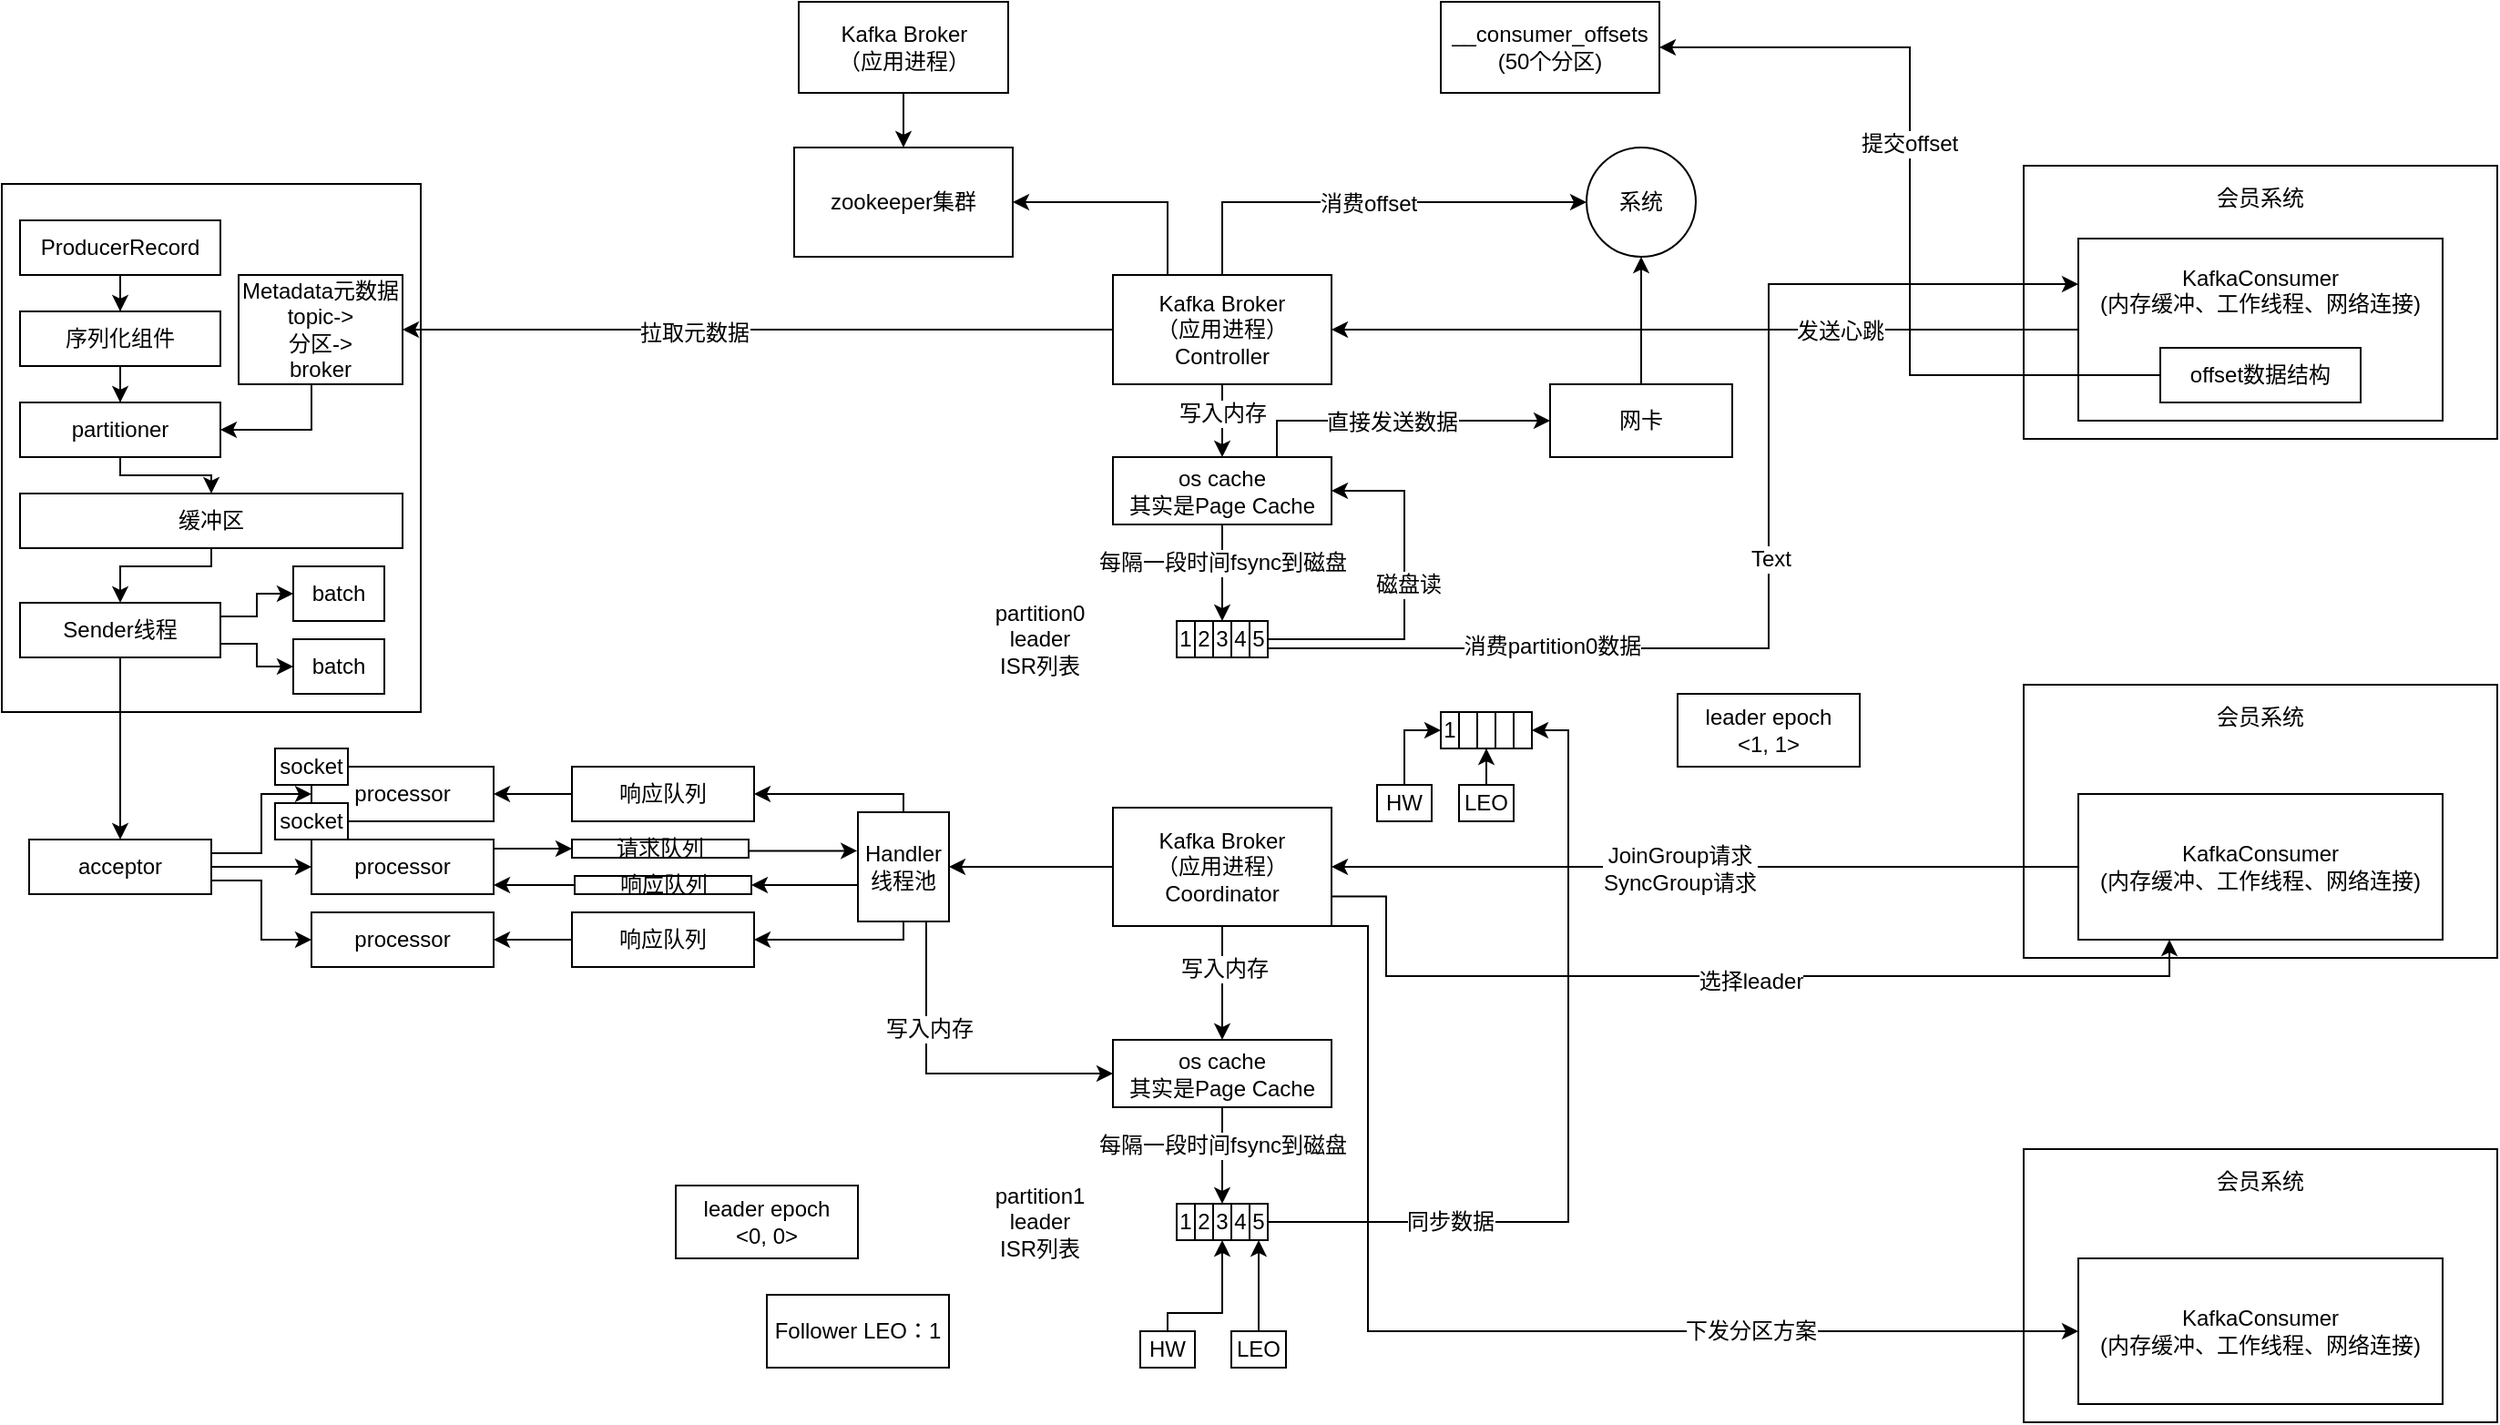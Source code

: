 <mxfile version="12.7.0" type="github">
  <diagram id="F9GoPBIL4Y2GwkQwNlgj" name="第 1 页">
    <mxGraphModel dx="1483" dy="783" grid="1" gridSize="10" guides="1" tooltips="1" connect="1" arrows="1" fold="1" page="1" pageScale="1" pageWidth="827" pageHeight="1169" math="0" shadow="0">
      <root>
        <mxCell id="0"/>
        <mxCell id="1" parent="0"/>
        <mxCell id="ZJF8en1MvVYXbwIb_WXR-1" value="" style="rounded=0;whiteSpace=wrap;html=1;" vertex="1" parent="1">
          <mxGeometry x="50" y="110" width="230" height="290" as="geometry"/>
        </mxCell>
        <mxCell id="ZJF8en1MvVYXbwIb_WXR-4" style="edgeStyle=orthogonalEdgeStyle;rounded=0;orthogonalLoop=1;jettySize=auto;html=1;entryX=0.5;entryY=0;entryDx=0;entryDy=0;" edge="1" parent="1" source="ZJF8en1MvVYXbwIb_WXR-2" target="ZJF8en1MvVYXbwIb_WXR-3">
          <mxGeometry relative="1" as="geometry"/>
        </mxCell>
        <mxCell id="ZJF8en1MvVYXbwIb_WXR-2" value="ProducerRecord" style="rounded=0;whiteSpace=wrap;html=1;" vertex="1" parent="1">
          <mxGeometry x="60" y="130" width="110" height="30" as="geometry"/>
        </mxCell>
        <mxCell id="ZJF8en1MvVYXbwIb_WXR-6" style="edgeStyle=orthogonalEdgeStyle;rounded=0;orthogonalLoop=1;jettySize=auto;html=1;entryX=0.5;entryY=0;entryDx=0;entryDy=0;" edge="1" parent="1" source="ZJF8en1MvVYXbwIb_WXR-3" target="ZJF8en1MvVYXbwIb_WXR-5">
          <mxGeometry relative="1" as="geometry"/>
        </mxCell>
        <mxCell id="ZJF8en1MvVYXbwIb_WXR-3" value="序列化组件" style="rounded=0;whiteSpace=wrap;html=1;" vertex="1" parent="1">
          <mxGeometry x="60" y="180" width="110" height="30" as="geometry"/>
        </mxCell>
        <mxCell id="ZJF8en1MvVYXbwIb_WXR-11" style="edgeStyle=orthogonalEdgeStyle;rounded=0;orthogonalLoop=1;jettySize=auto;html=1;entryX=0.5;entryY=0;entryDx=0;entryDy=0;" edge="1" parent="1" source="ZJF8en1MvVYXbwIb_WXR-5" target="ZJF8en1MvVYXbwIb_WXR-7">
          <mxGeometry relative="1" as="geometry">
            <Array as="points">
              <mxPoint x="115" y="270"/>
              <mxPoint x="165" y="270"/>
            </Array>
          </mxGeometry>
        </mxCell>
        <mxCell id="ZJF8en1MvVYXbwIb_WXR-5" value="partitioner" style="rounded=0;whiteSpace=wrap;html=1;" vertex="1" parent="1">
          <mxGeometry x="60" y="230" width="110" height="30" as="geometry"/>
        </mxCell>
        <mxCell id="ZJF8en1MvVYXbwIb_WXR-14" style="edgeStyle=orthogonalEdgeStyle;rounded=0;orthogonalLoop=1;jettySize=auto;html=1;exitX=0.5;exitY=1;exitDx=0;exitDy=0;entryX=0.5;entryY=0;entryDx=0;entryDy=0;" edge="1" parent="1" source="ZJF8en1MvVYXbwIb_WXR-7" target="ZJF8en1MvVYXbwIb_WXR-13">
          <mxGeometry relative="1" as="geometry">
            <Array as="points">
              <mxPoint x="165" y="320"/>
              <mxPoint x="115" y="320"/>
            </Array>
          </mxGeometry>
        </mxCell>
        <mxCell id="ZJF8en1MvVYXbwIb_WXR-7" value="缓冲区" style="rounded=0;whiteSpace=wrap;html=1;" vertex="1" parent="1">
          <mxGeometry x="60" y="280" width="210" height="30" as="geometry"/>
        </mxCell>
        <mxCell id="ZJF8en1MvVYXbwIb_WXR-9" style="edgeStyle=orthogonalEdgeStyle;rounded=0;orthogonalLoop=1;jettySize=auto;html=1;entryX=1;entryY=0.5;entryDx=0;entryDy=0;" edge="1" parent="1" source="ZJF8en1MvVYXbwIb_WXR-8" target="ZJF8en1MvVYXbwIb_WXR-5">
          <mxGeometry relative="1" as="geometry">
            <Array as="points">
              <mxPoint x="220" y="245"/>
            </Array>
          </mxGeometry>
        </mxCell>
        <mxCell id="ZJF8en1MvVYXbwIb_WXR-8" value="Metadata元数据&lt;br&gt;topic-&amp;gt;&lt;br&gt;分区-&amp;gt;&lt;br&gt;broker" style="rounded=0;whiteSpace=wrap;html=1;" vertex="1" parent="1">
          <mxGeometry x="180" y="160" width="90" height="60" as="geometry"/>
        </mxCell>
        <mxCell id="ZJF8en1MvVYXbwIb_WXR-17" style="edgeStyle=orthogonalEdgeStyle;rounded=0;orthogonalLoop=1;jettySize=auto;html=1;exitX=1;exitY=0.25;exitDx=0;exitDy=0;entryX=0;entryY=0.5;entryDx=0;entryDy=0;" edge="1" parent="1" source="ZJF8en1MvVYXbwIb_WXR-13" target="ZJF8en1MvVYXbwIb_WXR-15">
          <mxGeometry relative="1" as="geometry"/>
        </mxCell>
        <mxCell id="ZJF8en1MvVYXbwIb_WXR-18" style="edgeStyle=orthogonalEdgeStyle;rounded=0;orthogonalLoop=1;jettySize=auto;html=1;exitX=1;exitY=0.75;exitDx=0;exitDy=0;entryX=0;entryY=0.5;entryDx=0;entryDy=0;" edge="1" parent="1" source="ZJF8en1MvVYXbwIb_WXR-13" target="ZJF8en1MvVYXbwIb_WXR-16">
          <mxGeometry relative="1" as="geometry"/>
        </mxCell>
        <mxCell id="ZJF8en1MvVYXbwIb_WXR-26" style="edgeStyle=orthogonalEdgeStyle;rounded=0;orthogonalLoop=1;jettySize=auto;html=1;entryX=0.5;entryY=0;entryDx=0;entryDy=0;" edge="1" parent="1" source="ZJF8en1MvVYXbwIb_WXR-13" target="ZJF8en1MvVYXbwIb_WXR-22">
          <mxGeometry relative="1" as="geometry"/>
        </mxCell>
        <mxCell id="ZJF8en1MvVYXbwIb_WXR-13" value="Sender线程" style="rounded=0;whiteSpace=wrap;html=1;" vertex="1" parent="1">
          <mxGeometry x="60" y="340" width="110" height="30" as="geometry"/>
        </mxCell>
        <mxCell id="ZJF8en1MvVYXbwIb_WXR-15" value="batch" style="rounded=0;whiteSpace=wrap;html=1;" vertex="1" parent="1">
          <mxGeometry x="210" y="320" width="50" height="30" as="geometry"/>
        </mxCell>
        <mxCell id="ZJF8en1MvVYXbwIb_WXR-16" value="batch" style="rounded=0;whiteSpace=wrap;html=1;" vertex="1" parent="1">
          <mxGeometry x="210" y="360" width="50" height="30" as="geometry"/>
        </mxCell>
        <mxCell id="ZJF8en1MvVYXbwIb_WXR-20" style="edgeStyle=orthogonalEdgeStyle;rounded=0;orthogonalLoop=1;jettySize=auto;html=1;entryX=1;entryY=0.5;entryDx=0;entryDy=0;" edge="1" parent="1" source="ZJF8en1MvVYXbwIb_WXR-19" target="ZJF8en1MvVYXbwIb_WXR-8">
          <mxGeometry relative="1" as="geometry"/>
        </mxCell>
        <mxCell id="ZJF8en1MvVYXbwIb_WXR-21" value="拉取元数据" style="text;html=1;align=center;verticalAlign=middle;resizable=0;points=[];labelBackgroundColor=#ffffff;" vertex="1" connectable="0" parent="ZJF8en1MvVYXbwIb_WXR-20">
          <mxGeometry x="0.182" y="2" relative="1" as="geometry">
            <mxPoint as="offset"/>
          </mxGeometry>
        </mxCell>
        <mxCell id="ZJF8en1MvVYXbwIb_WXR-77" style="edgeStyle=orthogonalEdgeStyle;rounded=0;orthogonalLoop=1;jettySize=auto;html=1;entryX=0.5;entryY=0;entryDx=0;entryDy=0;" edge="1" parent="1" source="ZJF8en1MvVYXbwIb_WXR-19" target="ZJF8en1MvVYXbwIb_WXR-71">
          <mxGeometry relative="1" as="geometry"/>
        </mxCell>
        <mxCell id="ZJF8en1MvVYXbwIb_WXR-78" value="写入内存" style="text;html=1;align=center;verticalAlign=middle;resizable=0;points=[];labelBackgroundColor=#ffffff;" vertex="1" connectable="0" parent="ZJF8en1MvVYXbwIb_WXR-77">
          <mxGeometry x="-0.236" relative="1" as="geometry">
            <mxPoint as="offset"/>
          </mxGeometry>
        </mxCell>
        <mxCell id="ZJF8en1MvVYXbwIb_WXR-88" style="edgeStyle=orthogonalEdgeStyle;rounded=0;orthogonalLoop=1;jettySize=auto;html=1;exitX=0.25;exitY=0;exitDx=0;exitDy=0;entryX=1;entryY=0.5;entryDx=0;entryDy=0;" edge="1" parent="1" source="ZJF8en1MvVYXbwIb_WXR-19" target="ZJF8en1MvVYXbwIb_WXR-85">
          <mxGeometry relative="1" as="geometry"/>
        </mxCell>
        <mxCell id="ZJF8en1MvVYXbwIb_WXR-94" style="edgeStyle=orthogonalEdgeStyle;rounded=0;orthogonalLoop=1;jettySize=auto;html=1;entryX=0;entryY=0.5;entryDx=0;entryDy=0;" edge="1" parent="1" source="ZJF8en1MvVYXbwIb_WXR-19" target="ZJF8en1MvVYXbwIb_WXR-92">
          <mxGeometry relative="1" as="geometry">
            <Array as="points">
              <mxPoint x="720" y="120"/>
            </Array>
          </mxGeometry>
        </mxCell>
        <mxCell id="ZJF8en1MvVYXbwIb_WXR-95" value="消费offset" style="text;html=1;align=center;verticalAlign=middle;resizable=0;points=[];labelBackgroundColor=#ffffff;" vertex="1" connectable="0" parent="ZJF8en1MvVYXbwIb_WXR-94">
          <mxGeometry x="-0.003" y="-1" relative="1" as="geometry">
            <mxPoint as="offset"/>
          </mxGeometry>
        </mxCell>
        <mxCell id="ZJF8en1MvVYXbwIb_WXR-19" value="Kafka Broker&lt;br&gt;（应用进程）&lt;br&gt;Controller" style="rounded=0;whiteSpace=wrap;html=1;" vertex="1" parent="1">
          <mxGeometry x="660" y="160" width="120" height="60" as="geometry"/>
        </mxCell>
        <mxCell id="ZJF8en1MvVYXbwIb_WXR-27" style="edgeStyle=orthogonalEdgeStyle;rounded=0;orthogonalLoop=1;jettySize=auto;html=1;exitX=1;exitY=0.25;exitDx=0;exitDy=0;entryX=0;entryY=0.5;entryDx=0;entryDy=0;" edge="1" parent="1" source="ZJF8en1MvVYXbwIb_WXR-22" target="ZJF8en1MvVYXbwIb_WXR-23">
          <mxGeometry relative="1" as="geometry"/>
        </mxCell>
        <mxCell id="ZJF8en1MvVYXbwIb_WXR-28" style="edgeStyle=orthogonalEdgeStyle;rounded=0;orthogonalLoop=1;jettySize=auto;html=1;entryX=0;entryY=0.5;entryDx=0;entryDy=0;" edge="1" parent="1" source="ZJF8en1MvVYXbwIb_WXR-22" target="ZJF8en1MvVYXbwIb_WXR-24">
          <mxGeometry relative="1" as="geometry"/>
        </mxCell>
        <mxCell id="ZJF8en1MvVYXbwIb_WXR-29" style="edgeStyle=orthogonalEdgeStyle;rounded=0;orthogonalLoop=1;jettySize=auto;html=1;exitX=1;exitY=0.75;exitDx=0;exitDy=0;entryX=0;entryY=0.5;entryDx=0;entryDy=0;" edge="1" parent="1" source="ZJF8en1MvVYXbwIb_WXR-22" target="ZJF8en1MvVYXbwIb_WXR-25">
          <mxGeometry relative="1" as="geometry"/>
        </mxCell>
        <mxCell id="ZJF8en1MvVYXbwIb_WXR-22" value="acceptor" style="rounded=0;whiteSpace=wrap;html=1;" vertex="1" parent="1">
          <mxGeometry x="65" y="470" width="100" height="30" as="geometry"/>
        </mxCell>
        <mxCell id="ZJF8en1MvVYXbwIb_WXR-23" value="processor" style="rounded=0;whiteSpace=wrap;html=1;" vertex="1" parent="1">
          <mxGeometry x="220" y="430" width="100" height="30" as="geometry"/>
        </mxCell>
        <mxCell id="ZJF8en1MvVYXbwIb_WXR-33" style="edgeStyle=orthogonalEdgeStyle;rounded=0;orthogonalLoop=1;jettySize=auto;html=1;entryX=0;entryY=0.5;entryDx=0;entryDy=0;" edge="1" parent="1" source="ZJF8en1MvVYXbwIb_WXR-24" target="ZJF8en1MvVYXbwIb_WXR-32">
          <mxGeometry relative="1" as="geometry">
            <Array as="points">
              <mxPoint x="330" y="475"/>
              <mxPoint x="330" y="475"/>
            </Array>
          </mxGeometry>
        </mxCell>
        <mxCell id="ZJF8en1MvVYXbwIb_WXR-24" value="processor" style="rounded=0;whiteSpace=wrap;html=1;" vertex="1" parent="1">
          <mxGeometry x="220" y="470" width="100" height="30" as="geometry"/>
        </mxCell>
        <mxCell id="ZJF8en1MvVYXbwIb_WXR-25" value="processor" style="rounded=0;whiteSpace=wrap;html=1;" vertex="1" parent="1">
          <mxGeometry x="220" y="510" width="100" height="30" as="geometry"/>
        </mxCell>
        <mxCell id="ZJF8en1MvVYXbwIb_WXR-30" value="socket" style="rounded=0;whiteSpace=wrap;html=1;" vertex="1" parent="1">
          <mxGeometry x="200" y="420" width="40" height="20" as="geometry"/>
        </mxCell>
        <mxCell id="ZJF8en1MvVYXbwIb_WXR-31" value="socket" style="rounded=0;whiteSpace=wrap;html=1;" vertex="1" parent="1">
          <mxGeometry x="200" y="450" width="40" height="20" as="geometry"/>
        </mxCell>
        <mxCell id="ZJF8en1MvVYXbwIb_WXR-35" style="edgeStyle=orthogonalEdgeStyle;rounded=0;orthogonalLoop=1;jettySize=auto;html=1;entryX=-0.009;entryY=0.353;entryDx=0;entryDy=0;entryPerimeter=0;" edge="1" parent="1" source="ZJF8en1MvVYXbwIb_WXR-32" target="ZJF8en1MvVYXbwIb_WXR-34">
          <mxGeometry relative="1" as="geometry">
            <Array as="points">
              <mxPoint x="520" y="476"/>
            </Array>
          </mxGeometry>
        </mxCell>
        <mxCell id="ZJF8en1MvVYXbwIb_WXR-32" value="请求队列" style="rounded=0;whiteSpace=wrap;html=1;" vertex="1" parent="1">
          <mxGeometry x="363" y="470" width="97" height="10" as="geometry"/>
        </mxCell>
        <mxCell id="ZJF8en1MvVYXbwIb_WXR-40" style="edgeStyle=orthogonalEdgeStyle;rounded=0;orthogonalLoop=1;jettySize=auto;html=1;entryX=1;entryY=0.5;entryDx=0;entryDy=0;" edge="1" parent="1" source="ZJF8en1MvVYXbwIb_WXR-34" target="ZJF8en1MvVYXbwIb_WXR-36">
          <mxGeometry relative="1" as="geometry">
            <Array as="points">
              <mxPoint x="545" y="445"/>
            </Array>
          </mxGeometry>
        </mxCell>
        <mxCell id="ZJF8en1MvVYXbwIb_WXR-43" style="edgeStyle=orthogonalEdgeStyle;rounded=0;orthogonalLoop=1;jettySize=auto;html=1;entryX=1;entryY=0.5;entryDx=0;entryDy=0;" edge="1" parent="1" source="ZJF8en1MvVYXbwIb_WXR-34" target="ZJF8en1MvVYXbwIb_WXR-42">
          <mxGeometry relative="1" as="geometry">
            <Array as="points">
              <mxPoint x="545" y="525"/>
            </Array>
          </mxGeometry>
        </mxCell>
        <mxCell id="ZJF8en1MvVYXbwIb_WXR-48" style="edgeStyle=orthogonalEdgeStyle;rounded=0;orthogonalLoop=1;jettySize=auto;html=1;exitX=0;exitY=0.75;exitDx=0;exitDy=0;entryX=1;entryY=0.5;entryDx=0;entryDy=0;" edge="1" parent="1" source="ZJF8en1MvVYXbwIb_WXR-34" target="ZJF8en1MvVYXbwIb_WXR-45">
          <mxGeometry relative="1" as="geometry">
            <Array as="points">
              <mxPoint x="520" y="495"/>
            </Array>
          </mxGeometry>
        </mxCell>
        <mxCell id="ZJF8en1MvVYXbwIb_WXR-54" style="edgeStyle=orthogonalEdgeStyle;rounded=0;orthogonalLoop=1;jettySize=auto;html=1;exitX=0.75;exitY=1;exitDx=0;exitDy=0;entryX=0;entryY=0.5;entryDx=0;entryDy=0;" edge="1" parent="1" source="ZJF8en1MvVYXbwIb_WXR-34" target="ZJF8en1MvVYXbwIb_WXR-51">
          <mxGeometry relative="1" as="geometry"/>
        </mxCell>
        <mxCell id="ZJF8en1MvVYXbwIb_WXR-55" value="写入内存" style="text;html=1;align=center;verticalAlign=middle;resizable=0;points=[];labelBackgroundColor=#ffffff;" vertex="1" connectable="0" parent="ZJF8en1MvVYXbwIb_WXR-54">
          <mxGeometry x="-0.371" y="1" relative="1" as="geometry">
            <mxPoint as="offset"/>
          </mxGeometry>
        </mxCell>
        <mxCell id="ZJF8en1MvVYXbwIb_WXR-34" value="Handler线程池" style="rounded=0;whiteSpace=wrap;html=1;" vertex="1" parent="1">
          <mxGeometry x="520" y="455" width="50" height="60" as="geometry"/>
        </mxCell>
        <mxCell id="ZJF8en1MvVYXbwIb_WXR-41" style="edgeStyle=orthogonalEdgeStyle;rounded=0;orthogonalLoop=1;jettySize=auto;html=1;entryX=1;entryY=0.5;entryDx=0;entryDy=0;" edge="1" parent="1" source="ZJF8en1MvVYXbwIb_WXR-36" target="ZJF8en1MvVYXbwIb_WXR-23">
          <mxGeometry relative="1" as="geometry"/>
        </mxCell>
        <mxCell id="ZJF8en1MvVYXbwIb_WXR-36" value="响应队列" style="rounded=0;whiteSpace=wrap;html=1;" vertex="1" parent="1">
          <mxGeometry x="363" y="430" width="100" height="30" as="geometry"/>
        </mxCell>
        <mxCell id="ZJF8en1MvVYXbwIb_WXR-44" style="edgeStyle=orthogonalEdgeStyle;rounded=0;orthogonalLoop=1;jettySize=auto;html=1;entryX=1;entryY=0.5;entryDx=0;entryDy=0;" edge="1" parent="1" source="ZJF8en1MvVYXbwIb_WXR-42" target="ZJF8en1MvVYXbwIb_WXR-25">
          <mxGeometry relative="1" as="geometry"/>
        </mxCell>
        <mxCell id="ZJF8en1MvVYXbwIb_WXR-42" value="响应队列" style="rounded=0;whiteSpace=wrap;html=1;" vertex="1" parent="1">
          <mxGeometry x="363" y="510" width="100" height="30" as="geometry"/>
        </mxCell>
        <mxCell id="ZJF8en1MvVYXbwIb_WXR-47" style="edgeStyle=orthogonalEdgeStyle;rounded=0;orthogonalLoop=1;jettySize=auto;html=1;entryX=1;entryY=0.833;entryDx=0;entryDy=0;entryPerimeter=0;" edge="1" parent="1" source="ZJF8en1MvVYXbwIb_WXR-45" target="ZJF8en1MvVYXbwIb_WXR-24">
          <mxGeometry relative="1" as="geometry"/>
        </mxCell>
        <mxCell id="ZJF8en1MvVYXbwIb_WXR-45" value="响应队列" style="rounded=0;whiteSpace=wrap;html=1;" vertex="1" parent="1">
          <mxGeometry x="364.5" y="490" width="97" height="10" as="geometry"/>
        </mxCell>
        <mxCell id="ZJF8en1MvVYXbwIb_WXR-50" style="edgeStyle=orthogonalEdgeStyle;rounded=0;orthogonalLoop=1;jettySize=auto;html=1;entryX=1;entryY=0.5;entryDx=0;entryDy=0;" edge="1" parent="1" source="ZJF8en1MvVYXbwIb_WXR-49" target="ZJF8en1MvVYXbwIb_WXR-34">
          <mxGeometry relative="1" as="geometry"/>
        </mxCell>
        <mxCell id="ZJF8en1MvVYXbwIb_WXR-52" style="edgeStyle=orthogonalEdgeStyle;rounded=0;orthogonalLoop=1;jettySize=auto;html=1;entryX=0.5;entryY=0;entryDx=0;entryDy=0;" edge="1" parent="1" source="ZJF8en1MvVYXbwIb_WXR-49" target="ZJF8en1MvVYXbwIb_WXR-51">
          <mxGeometry relative="1" as="geometry"/>
        </mxCell>
        <mxCell id="ZJF8en1MvVYXbwIb_WXR-53" value="写入内存" style="text;html=1;align=center;verticalAlign=middle;resizable=0;points=[];labelBackgroundColor=#ffffff;" vertex="1" connectable="0" parent="ZJF8en1MvVYXbwIb_WXR-52">
          <mxGeometry x="-0.254" y="1" relative="1" as="geometry">
            <mxPoint as="offset"/>
          </mxGeometry>
        </mxCell>
        <mxCell id="ZJF8en1MvVYXbwIb_WXR-49" value="Kafka Broker&lt;br&gt;（应用进程）&lt;br&gt;Coordinator" style="rounded=0;whiteSpace=wrap;html=1;" vertex="1" parent="1">
          <mxGeometry x="660" y="452.5" width="120" height="65" as="geometry"/>
        </mxCell>
        <mxCell id="ZJF8en1MvVYXbwIb_WXR-61" style="edgeStyle=orthogonalEdgeStyle;rounded=0;orthogonalLoop=1;jettySize=auto;html=1;entryX=0.5;entryY=0;entryDx=0;entryDy=0;" edge="1" parent="1" source="ZJF8en1MvVYXbwIb_WXR-51" target="ZJF8en1MvVYXbwIb_WXR-58">
          <mxGeometry relative="1" as="geometry"/>
        </mxCell>
        <mxCell id="ZJF8en1MvVYXbwIb_WXR-62" value="每隔一段时间fsync到磁盘" style="text;html=1;align=center;verticalAlign=middle;resizable=0;points=[];labelBackgroundColor=#ffffff;" vertex="1" connectable="0" parent="ZJF8en1MvVYXbwIb_WXR-61">
          <mxGeometry x="-0.231" relative="1" as="geometry">
            <mxPoint as="offset"/>
          </mxGeometry>
        </mxCell>
        <mxCell id="ZJF8en1MvVYXbwIb_WXR-51" value="os cache&lt;br&gt;其实是Page Cache" style="rounded=0;whiteSpace=wrap;html=1;" vertex="1" parent="1">
          <mxGeometry x="660" y="580" width="120" height="37" as="geometry"/>
        </mxCell>
        <mxCell id="ZJF8en1MvVYXbwIb_WXR-56" value="1" style="rounded=0;whiteSpace=wrap;html=1;" vertex="1" parent="1">
          <mxGeometry x="695" y="670" width="10" height="20" as="geometry"/>
        </mxCell>
        <mxCell id="ZJF8en1MvVYXbwIb_WXR-57" value="2" style="rounded=0;whiteSpace=wrap;html=1;" vertex="1" parent="1">
          <mxGeometry x="705" y="670" width="10" height="20" as="geometry"/>
        </mxCell>
        <mxCell id="ZJF8en1MvVYXbwIb_WXR-58" value="3" style="rounded=0;whiteSpace=wrap;html=1;" vertex="1" parent="1">
          <mxGeometry x="715" y="670" width="10" height="20" as="geometry"/>
        </mxCell>
        <mxCell id="ZJF8en1MvVYXbwIb_WXR-59" value="4" style="rounded=0;whiteSpace=wrap;html=1;" vertex="1" parent="1">
          <mxGeometry x="725" y="670" width="10" height="20" as="geometry"/>
        </mxCell>
        <mxCell id="ZJF8en1MvVYXbwIb_WXR-149" style="edgeStyle=orthogonalEdgeStyle;rounded=0;orthogonalLoop=1;jettySize=auto;html=1;exitX=1;exitY=0.75;exitDx=0;exitDy=0;entryX=1;entryY=0.5;entryDx=0;entryDy=0;" edge="1" parent="1" source="ZJF8en1MvVYXbwIb_WXR-60" target="ZJF8en1MvVYXbwIb_WXR-143">
          <mxGeometry relative="1" as="geometry">
            <mxPoint x="860" y="680" as="targetPoint"/>
            <Array as="points">
              <mxPoint x="745" y="680"/>
              <mxPoint x="910" y="680"/>
              <mxPoint x="910" y="410"/>
            </Array>
          </mxGeometry>
        </mxCell>
        <mxCell id="ZJF8en1MvVYXbwIb_WXR-150" value="同步数据" style="text;html=1;align=center;verticalAlign=middle;resizable=0;points=[];labelBackgroundColor=#ffffff;" vertex="1" connectable="0" parent="ZJF8en1MvVYXbwIb_WXR-149">
          <mxGeometry x="-0.546" relative="1" as="geometry">
            <mxPoint as="offset"/>
          </mxGeometry>
        </mxCell>
        <mxCell id="ZJF8en1MvVYXbwIb_WXR-60" value="5" style="rounded=0;whiteSpace=wrap;html=1;" vertex="1" parent="1">
          <mxGeometry x="735" y="670" width="10" height="20" as="geometry"/>
        </mxCell>
        <mxCell id="ZJF8en1MvVYXbwIb_WXR-65" style="edgeStyle=orthogonalEdgeStyle;rounded=0;orthogonalLoop=1;jettySize=auto;html=1;entryX=0.5;entryY=1;entryDx=0;entryDy=0;" edge="1" parent="1" source="ZJF8en1MvVYXbwIb_WXR-63" target="ZJF8en1MvVYXbwIb_WXR-58">
          <mxGeometry relative="1" as="geometry">
            <Array as="points">
              <mxPoint x="690" y="730"/>
              <mxPoint x="720" y="730"/>
            </Array>
          </mxGeometry>
        </mxCell>
        <mxCell id="ZJF8en1MvVYXbwIb_WXR-63" value="HW" style="rounded=0;whiteSpace=wrap;html=1;" vertex="1" parent="1">
          <mxGeometry x="675" y="740" width="30" height="20" as="geometry"/>
        </mxCell>
        <mxCell id="ZJF8en1MvVYXbwIb_WXR-68" style="edgeStyle=orthogonalEdgeStyle;rounded=0;orthogonalLoop=1;jettySize=auto;html=1;entryX=0.5;entryY=1;entryDx=0;entryDy=0;" edge="1" parent="1" source="ZJF8en1MvVYXbwIb_WXR-66" target="ZJF8en1MvVYXbwIb_WXR-60">
          <mxGeometry relative="1" as="geometry"/>
        </mxCell>
        <mxCell id="ZJF8en1MvVYXbwIb_WXR-66" value="LEO" style="rounded=0;whiteSpace=wrap;html=1;" vertex="1" parent="1">
          <mxGeometry x="725" y="740" width="30" height="20" as="geometry"/>
        </mxCell>
        <mxCell id="ZJF8en1MvVYXbwIb_WXR-69" style="edgeStyle=orthogonalEdgeStyle;rounded=0;orthogonalLoop=1;jettySize=auto;html=1;entryX=0.5;entryY=0;entryDx=0;entryDy=0;" edge="1" parent="1" source="ZJF8en1MvVYXbwIb_WXR-71" target="ZJF8en1MvVYXbwIb_WXR-74">
          <mxGeometry relative="1" as="geometry"/>
        </mxCell>
        <mxCell id="ZJF8en1MvVYXbwIb_WXR-70" value="每隔一段时间fsync到磁盘" style="text;html=1;align=center;verticalAlign=middle;resizable=0;points=[];labelBackgroundColor=#ffffff;" vertex="1" connectable="0" parent="ZJF8en1MvVYXbwIb_WXR-69">
          <mxGeometry x="-0.231" relative="1" as="geometry">
            <mxPoint as="offset"/>
          </mxGeometry>
        </mxCell>
        <mxCell id="ZJF8en1MvVYXbwIb_WXR-90" style="edgeStyle=orthogonalEdgeStyle;rounded=0;orthogonalLoop=1;jettySize=auto;html=1;exitX=0.75;exitY=0;exitDx=0;exitDy=0;entryX=0;entryY=0.5;entryDx=0;entryDy=0;" edge="1" parent="1" source="ZJF8en1MvVYXbwIb_WXR-71" target="ZJF8en1MvVYXbwIb_WXR-89">
          <mxGeometry relative="1" as="geometry"/>
        </mxCell>
        <mxCell id="ZJF8en1MvVYXbwIb_WXR-91" value="直接发送数据" style="text;html=1;align=center;verticalAlign=middle;resizable=0;points=[];labelBackgroundColor=#ffffff;" vertex="1" connectable="0" parent="ZJF8en1MvVYXbwIb_WXR-90">
          <mxGeometry x="-0.028" y="-1" relative="1" as="geometry">
            <mxPoint as="offset"/>
          </mxGeometry>
        </mxCell>
        <mxCell id="ZJF8en1MvVYXbwIb_WXR-71" value="os cache&lt;br&gt;其实是Page Cache" style="rounded=0;whiteSpace=wrap;html=1;" vertex="1" parent="1">
          <mxGeometry x="660" y="260" width="120" height="37" as="geometry"/>
        </mxCell>
        <mxCell id="ZJF8en1MvVYXbwIb_WXR-72" value="1" style="rounded=0;whiteSpace=wrap;html=1;" vertex="1" parent="1">
          <mxGeometry x="695" y="350" width="10" height="20" as="geometry"/>
        </mxCell>
        <mxCell id="ZJF8en1MvVYXbwIb_WXR-73" value="2" style="rounded=0;whiteSpace=wrap;html=1;" vertex="1" parent="1">
          <mxGeometry x="705" y="350" width="10" height="20" as="geometry"/>
        </mxCell>
        <mxCell id="ZJF8en1MvVYXbwIb_WXR-74" value="3" style="rounded=0;whiteSpace=wrap;html=1;" vertex="1" parent="1">
          <mxGeometry x="715" y="350" width="10" height="20" as="geometry"/>
        </mxCell>
        <mxCell id="ZJF8en1MvVYXbwIb_WXR-75" value="4" style="rounded=0;whiteSpace=wrap;html=1;" vertex="1" parent="1">
          <mxGeometry x="725" y="350" width="10" height="20" as="geometry"/>
        </mxCell>
        <mxCell id="ZJF8en1MvVYXbwIb_WXR-79" style="edgeStyle=orthogonalEdgeStyle;rounded=0;orthogonalLoop=1;jettySize=auto;html=1;entryX=1;entryY=0.5;entryDx=0;entryDy=0;" edge="1" parent="1" source="ZJF8en1MvVYXbwIb_WXR-76" target="ZJF8en1MvVYXbwIb_WXR-71">
          <mxGeometry relative="1" as="geometry">
            <Array as="points">
              <mxPoint x="820" y="360"/>
              <mxPoint x="820" y="279"/>
            </Array>
          </mxGeometry>
        </mxCell>
        <mxCell id="ZJF8en1MvVYXbwIb_WXR-80" value="磁盘读" style="text;html=1;align=center;verticalAlign=middle;resizable=0;points=[];labelBackgroundColor=#ffffff;" vertex="1" connectable="0" parent="ZJF8en1MvVYXbwIb_WXR-79">
          <mxGeometry x="-0.237" y="30" relative="1" as="geometry">
            <mxPoint x="32" y="-30" as="offset"/>
          </mxGeometry>
        </mxCell>
        <mxCell id="ZJF8en1MvVYXbwIb_WXR-76" value="5" style="rounded=0;whiteSpace=wrap;html=1;" vertex="1" parent="1">
          <mxGeometry x="735" y="350" width="10" height="20" as="geometry"/>
        </mxCell>
        <mxCell id="ZJF8en1MvVYXbwIb_WXR-81" value="partition0&lt;br&gt;leader&lt;br&gt;ISR列表" style="text;html=1;strokeColor=none;fillColor=none;align=center;verticalAlign=middle;whiteSpace=wrap;rounded=0;" vertex="1" parent="1">
          <mxGeometry x="570" y="335" width="100" height="50" as="geometry"/>
        </mxCell>
        <mxCell id="ZJF8en1MvVYXbwIb_WXR-82" value="partition1&lt;br&gt;leader&lt;br&gt;ISR列表" style="text;html=1;strokeColor=none;fillColor=none;align=center;verticalAlign=middle;whiteSpace=wrap;rounded=0;" vertex="1" parent="1">
          <mxGeometry x="570" y="655" width="100" height="50" as="geometry"/>
        </mxCell>
        <mxCell id="ZJF8en1MvVYXbwIb_WXR-83" value="leader epoch&lt;br&gt;&amp;lt;0, 0&amp;gt;" style="rounded=0;whiteSpace=wrap;html=1;" vertex="1" parent="1">
          <mxGeometry x="420" y="660" width="100" height="40" as="geometry"/>
        </mxCell>
        <mxCell id="ZJF8en1MvVYXbwIb_WXR-84" value="Follower LEO：1" style="rounded=0;whiteSpace=wrap;html=1;" vertex="1" parent="1">
          <mxGeometry x="470" y="720" width="100" height="40" as="geometry"/>
        </mxCell>
        <mxCell id="ZJF8en1MvVYXbwIb_WXR-85" value="zookeeper集群" style="rounded=0;whiteSpace=wrap;html=1;" vertex="1" parent="1">
          <mxGeometry x="485" y="90" width="120" height="60" as="geometry"/>
        </mxCell>
        <mxCell id="ZJF8en1MvVYXbwIb_WXR-87" style="edgeStyle=orthogonalEdgeStyle;rounded=0;orthogonalLoop=1;jettySize=auto;html=1;exitX=0.5;exitY=1;exitDx=0;exitDy=0;entryX=0.5;entryY=0;entryDx=0;entryDy=0;" edge="1" parent="1" source="ZJF8en1MvVYXbwIb_WXR-86" target="ZJF8en1MvVYXbwIb_WXR-85">
          <mxGeometry relative="1" as="geometry"/>
        </mxCell>
        <mxCell id="ZJF8en1MvVYXbwIb_WXR-86" value="Kafka Broker&lt;br&gt;（应用进程）&lt;br&gt;" style="rounded=0;whiteSpace=wrap;html=1;" vertex="1" parent="1">
          <mxGeometry x="487.5" y="10" width="115" height="50" as="geometry"/>
        </mxCell>
        <mxCell id="ZJF8en1MvVYXbwIb_WXR-93" style="edgeStyle=orthogonalEdgeStyle;rounded=0;orthogonalLoop=1;jettySize=auto;html=1;entryX=0.5;entryY=1;entryDx=0;entryDy=0;" edge="1" parent="1" source="ZJF8en1MvVYXbwIb_WXR-89" target="ZJF8en1MvVYXbwIb_WXR-92">
          <mxGeometry relative="1" as="geometry"/>
        </mxCell>
        <mxCell id="ZJF8en1MvVYXbwIb_WXR-89" value="网卡" style="rounded=0;whiteSpace=wrap;html=1;" vertex="1" parent="1">
          <mxGeometry x="900" y="220" width="100" height="40" as="geometry"/>
        </mxCell>
        <mxCell id="ZJF8en1MvVYXbwIb_WXR-92" value="系统" style="ellipse;whiteSpace=wrap;html=1;aspect=fixed;" vertex="1" parent="1">
          <mxGeometry x="920" y="90" width="60" height="60" as="geometry"/>
        </mxCell>
        <mxCell id="ZJF8en1MvVYXbwIb_WXR-97" value="会员系统&lt;br&gt;&lt;br&gt;&lt;br&gt;&lt;br&gt;&lt;br&gt;&lt;br&gt;&lt;br&gt;&lt;br&gt;&lt;br&gt;" style="rounded=0;whiteSpace=wrap;html=1;" vertex="1" parent="1">
          <mxGeometry x="1160" y="100" width="260" height="150" as="geometry"/>
        </mxCell>
        <mxCell id="ZJF8en1MvVYXbwIb_WXR-104" style="edgeStyle=orthogonalEdgeStyle;rounded=0;orthogonalLoop=1;jettySize=auto;html=1;exitX=0;exitY=0.5;exitDx=0;exitDy=0;entryX=1;entryY=0.5;entryDx=0;entryDy=0;" edge="1" parent="1" source="ZJF8en1MvVYXbwIb_WXR-102" target="ZJF8en1MvVYXbwIb_WXR-19">
          <mxGeometry relative="1" as="geometry"/>
        </mxCell>
        <mxCell id="ZJF8en1MvVYXbwIb_WXR-105" value="发送心跳" style="text;html=1;align=center;verticalAlign=middle;resizable=0;points=[];labelBackgroundColor=#ffffff;" vertex="1" connectable="0" parent="ZJF8en1MvVYXbwIb_WXR-104">
          <mxGeometry x="-0.362" y="1" relative="1" as="geometry">
            <mxPoint as="offset"/>
          </mxGeometry>
        </mxCell>
        <mxCell id="ZJF8en1MvVYXbwIb_WXR-102" value="KafkaConsumer&lt;br&gt;(内存缓冲、工作线程、网络连接)&lt;br&gt;&lt;br&gt;&lt;br&gt;&lt;br&gt;" style="rounded=0;whiteSpace=wrap;html=1;" vertex="1" parent="1">
          <mxGeometry x="1190" y="140" width="200" height="100" as="geometry"/>
        </mxCell>
        <mxCell id="ZJF8en1MvVYXbwIb_WXR-107" style="edgeStyle=orthogonalEdgeStyle;rounded=0;orthogonalLoop=1;jettySize=auto;html=1;entryX=1;entryY=0.5;entryDx=0;entryDy=0;" edge="1" parent="1" source="ZJF8en1MvVYXbwIb_WXR-103" target="ZJF8en1MvVYXbwIb_WXR-106">
          <mxGeometry relative="1" as="geometry"/>
        </mxCell>
        <mxCell id="ZJF8en1MvVYXbwIb_WXR-108" value="提交offset" style="text;html=1;align=center;verticalAlign=middle;resizable=0;points=[];labelBackgroundColor=#ffffff;" vertex="1" connectable="0" parent="ZJF8en1MvVYXbwIb_WXR-107">
          <mxGeometry x="0.164" y="1" relative="1" as="geometry">
            <mxPoint as="offset"/>
          </mxGeometry>
        </mxCell>
        <mxCell id="ZJF8en1MvVYXbwIb_WXR-103" value="offset数据结构" style="rounded=0;whiteSpace=wrap;html=1;" vertex="1" parent="1">
          <mxGeometry x="1235" y="200" width="110" height="30" as="geometry"/>
        </mxCell>
        <mxCell id="ZJF8en1MvVYXbwIb_WXR-106" value="__consumer_offsets&lt;br&gt;(50个分区)" style="rounded=0;whiteSpace=wrap;html=1;" vertex="1" parent="1">
          <mxGeometry x="840" y="10" width="120" height="50" as="geometry"/>
        </mxCell>
        <mxCell id="ZJF8en1MvVYXbwIb_WXR-109" style="edgeStyle=orthogonalEdgeStyle;rounded=0;orthogonalLoop=1;jettySize=auto;html=1;exitX=1;exitY=0.75;exitDx=0;exitDy=0;entryX=0;entryY=0.25;entryDx=0;entryDy=0;" edge="1" parent="1" source="ZJF8en1MvVYXbwIb_WXR-76" target="ZJF8en1MvVYXbwIb_WXR-102">
          <mxGeometry relative="1" as="geometry">
            <Array as="points">
              <mxPoint x="1020" y="365"/>
              <mxPoint x="1020" y="165"/>
            </Array>
          </mxGeometry>
        </mxCell>
        <mxCell id="ZJF8en1MvVYXbwIb_WXR-110" value="Text" style="text;html=1;align=center;verticalAlign=middle;resizable=0;points=[];labelBackgroundColor=#ffffff;" vertex="1" connectable="0" parent="ZJF8en1MvVYXbwIb_WXR-109">
          <mxGeometry x="-0.147" y="49" relative="1" as="geometry">
            <mxPoint x="50" y="-49" as="offset"/>
          </mxGeometry>
        </mxCell>
        <mxCell id="ZJF8en1MvVYXbwIb_WXR-111" value="消费partition0数据" style="text;html=1;align=center;verticalAlign=middle;resizable=0;points=[];labelBackgroundColor=#ffffff;" vertex="1" connectable="0" parent="ZJF8en1MvVYXbwIb_WXR-109">
          <mxGeometry x="-0.517" y="1" relative="1" as="geometry">
            <mxPoint as="offset"/>
          </mxGeometry>
        </mxCell>
        <mxCell id="ZJF8en1MvVYXbwIb_WXR-112" value="会员系统&lt;br&gt;&lt;br&gt;&lt;br&gt;&lt;br&gt;&lt;br&gt;&lt;br&gt;&lt;br&gt;&lt;br&gt;&lt;br&gt;" style="rounded=0;whiteSpace=wrap;html=1;" vertex="1" parent="1">
          <mxGeometry x="1160" y="385" width="260" height="150" as="geometry"/>
        </mxCell>
        <mxCell id="ZJF8en1MvVYXbwIb_WXR-115" style="edgeStyle=orthogonalEdgeStyle;rounded=0;orthogonalLoop=1;jettySize=auto;html=1;exitX=0;exitY=0.5;exitDx=0;exitDy=0;entryX=1;entryY=0.5;entryDx=0;entryDy=0;" edge="1" parent="1" source="ZJF8en1MvVYXbwIb_WXR-113" target="ZJF8en1MvVYXbwIb_WXR-49">
          <mxGeometry relative="1" as="geometry"/>
        </mxCell>
        <mxCell id="ZJF8en1MvVYXbwIb_WXR-116" value="JoinGroup请求&lt;br&gt;SyncGroup请求" style="text;html=1;align=center;verticalAlign=middle;resizable=0;points=[];labelBackgroundColor=#ffffff;" vertex="1" connectable="0" parent="ZJF8en1MvVYXbwIb_WXR-115">
          <mxGeometry x="0.068" y="1" relative="1" as="geometry">
            <mxPoint as="offset"/>
          </mxGeometry>
        </mxCell>
        <mxCell id="ZJF8en1MvVYXbwIb_WXR-113" value="KafkaConsumer&lt;br&gt;(内存缓冲、工作线程、网络连接)" style="rounded=0;whiteSpace=wrap;html=1;" vertex="1" parent="1">
          <mxGeometry x="1190" y="445" width="200" height="80" as="geometry"/>
        </mxCell>
        <mxCell id="ZJF8en1MvVYXbwIb_WXR-117" style="edgeStyle=orthogonalEdgeStyle;rounded=0;orthogonalLoop=1;jettySize=auto;html=1;exitX=1;exitY=0.75;exitDx=0;exitDy=0;entryX=0.25;entryY=1;entryDx=0;entryDy=0;" edge="1" parent="1" source="ZJF8en1MvVYXbwIb_WXR-49" target="ZJF8en1MvVYXbwIb_WXR-113">
          <mxGeometry relative="1" as="geometry">
            <Array as="points">
              <mxPoint x="810" y="501"/>
              <mxPoint x="810" y="545"/>
              <mxPoint x="1240" y="545"/>
            </Array>
          </mxGeometry>
        </mxCell>
        <mxCell id="ZJF8en1MvVYXbwIb_WXR-118" value="选择leader" style="text;html=1;align=center;verticalAlign=middle;resizable=0;points=[];labelBackgroundColor=#ffffff;" vertex="1" connectable="0" parent="ZJF8en1MvVYXbwIb_WXR-117">
          <mxGeometry x="0.04" y="-3" relative="1" as="geometry">
            <mxPoint x="1" as="offset"/>
          </mxGeometry>
        </mxCell>
        <mxCell id="ZJF8en1MvVYXbwIb_WXR-119" value="会员系统&lt;br&gt;&lt;br&gt;&lt;br&gt;&lt;br&gt;&lt;br&gt;&lt;br&gt;&lt;br&gt;&lt;br&gt;&lt;br&gt;" style="rounded=0;whiteSpace=wrap;html=1;" vertex="1" parent="1">
          <mxGeometry x="1160" y="640" width="260" height="150" as="geometry"/>
        </mxCell>
        <mxCell id="ZJF8en1MvVYXbwIb_WXR-120" value="KafkaConsumer&lt;br&gt;(内存缓冲、工作线程、网络连接)" style="rounded=0;whiteSpace=wrap;html=1;" vertex="1" parent="1">
          <mxGeometry x="1190" y="700" width="200" height="80" as="geometry"/>
        </mxCell>
        <mxCell id="ZJF8en1MvVYXbwIb_WXR-121" style="edgeStyle=orthogonalEdgeStyle;rounded=0;orthogonalLoop=1;jettySize=auto;html=1;exitX=0.75;exitY=1;exitDx=0;exitDy=0;entryX=0;entryY=0.5;entryDx=0;entryDy=0;" edge="1" parent="1" source="ZJF8en1MvVYXbwIb_WXR-49" target="ZJF8en1MvVYXbwIb_WXR-120">
          <mxGeometry relative="1" as="geometry">
            <Array as="points">
              <mxPoint x="800" y="517"/>
              <mxPoint x="800" y="740"/>
            </Array>
          </mxGeometry>
        </mxCell>
        <mxCell id="ZJF8en1MvVYXbwIb_WXR-122" value="下发分区方案" style="text;html=1;align=center;verticalAlign=middle;resizable=0;points=[];labelBackgroundColor=#ffffff;" vertex="1" connectable="0" parent="ZJF8en1MvVYXbwIb_WXR-121">
          <mxGeometry x="0.176" y="-2" relative="1" as="geometry">
            <mxPoint x="93.18" y="-2.04" as="offset"/>
          </mxGeometry>
        </mxCell>
        <mxCell id="ZJF8en1MvVYXbwIb_WXR-139" value="1" style="rounded=0;whiteSpace=wrap;html=1;" vertex="1" parent="1">
          <mxGeometry x="840" y="400" width="10" height="20" as="geometry"/>
        </mxCell>
        <mxCell id="ZJF8en1MvVYXbwIb_WXR-140" value="" style="rounded=0;whiteSpace=wrap;html=1;" vertex="1" parent="1">
          <mxGeometry x="850" y="400" width="10" height="20" as="geometry"/>
        </mxCell>
        <mxCell id="ZJF8en1MvVYXbwIb_WXR-141" value="" style="rounded=0;whiteSpace=wrap;html=1;" vertex="1" parent="1">
          <mxGeometry x="860" y="400" width="10" height="20" as="geometry"/>
        </mxCell>
        <mxCell id="ZJF8en1MvVYXbwIb_WXR-142" value="" style="rounded=0;whiteSpace=wrap;html=1;" vertex="1" parent="1">
          <mxGeometry x="870" y="400" width="10" height="20" as="geometry"/>
        </mxCell>
        <mxCell id="ZJF8en1MvVYXbwIb_WXR-143" value="" style="rounded=0;whiteSpace=wrap;html=1;" vertex="1" parent="1">
          <mxGeometry x="880" y="400" width="10" height="20" as="geometry"/>
        </mxCell>
        <mxCell id="ZJF8en1MvVYXbwIb_WXR-147" style="edgeStyle=orthogonalEdgeStyle;rounded=0;orthogonalLoop=1;jettySize=auto;html=1;entryX=0;entryY=0.5;entryDx=0;entryDy=0;" edge="1" parent="1" source="ZJF8en1MvVYXbwIb_WXR-144" target="ZJF8en1MvVYXbwIb_WXR-139">
          <mxGeometry relative="1" as="geometry">
            <Array as="points">
              <mxPoint x="820" y="410"/>
            </Array>
          </mxGeometry>
        </mxCell>
        <mxCell id="ZJF8en1MvVYXbwIb_WXR-144" value="HW" style="rounded=0;whiteSpace=wrap;html=1;" vertex="1" parent="1">
          <mxGeometry x="805" y="440" width="30" height="20" as="geometry"/>
        </mxCell>
        <mxCell id="ZJF8en1MvVYXbwIb_WXR-148" style="edgeStyle=orthogonalEdgeStyle;rounded=0;orthogonalLoop=1;jettySize=auto;html=1;entryX=0.5;entryY=1;entryDx=0;entryDy=0;" edge="1" parent="1" source="ZJF8en1MvVYXbwIb_WXR-145" target="ZJF8en1MvVYXbwIb_WXR-141">
          <mxGeometry relative="1" as="geometry"/>
        </mxCell>
        <mxCell id="ZJF8en1MvVYXbwIb_WXR-145" value="LEO" style="rounded=0;whiteSpace=wrap;html=1;" vertex="1" parent="1">
          <mxGeometry x="850" y="440" width="30" height="20" as="geometry"/>
        </mxCell>
        <mxCell id="ZJF8en1MvVYXbwIb_WXR-151" value="leader epoch&lt;br&gt;&amp;lt;1, 1&amp;gt;" style="rounded=0;whiteSpace=wrap;html=1;" vertex="1" parent="1">
          <mxGeometry x="970" y="390" width="100" height="40" as="geometry"/>
        </mxCell>
      </root>
    </mxGraphModel>
  </diagram>
</mxfile>
